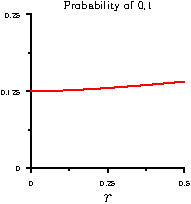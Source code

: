 import graph;
size(100, 100, IgnoreAspect);
real f(real r)
{
	return 1*(1-r)*(1-r)/(8*(1 + 2*r)) + 0*(1-r)*r/(8+16*r) + 8*r/(16+32*r);
}
xaxis(L = shift(-35, 0)*scale(0.75)*Label("$r$"), 0, RightTicks(N=2, n=2, format = scale(0.35)*defaultformat, Size = 2, size = 1));
yaxis(L = "", ymin = 0, ymax = 0.25, ticks = LeftTicks(scale(0.35)*defaultformat, N = 2, n = 2, Size = 2, size = 1));
draw(graph(f, 0, 0.5, operator..), red);
label(scale(0.5)*shift(0, 8)*Label("Probability of 0,1"), point(N));